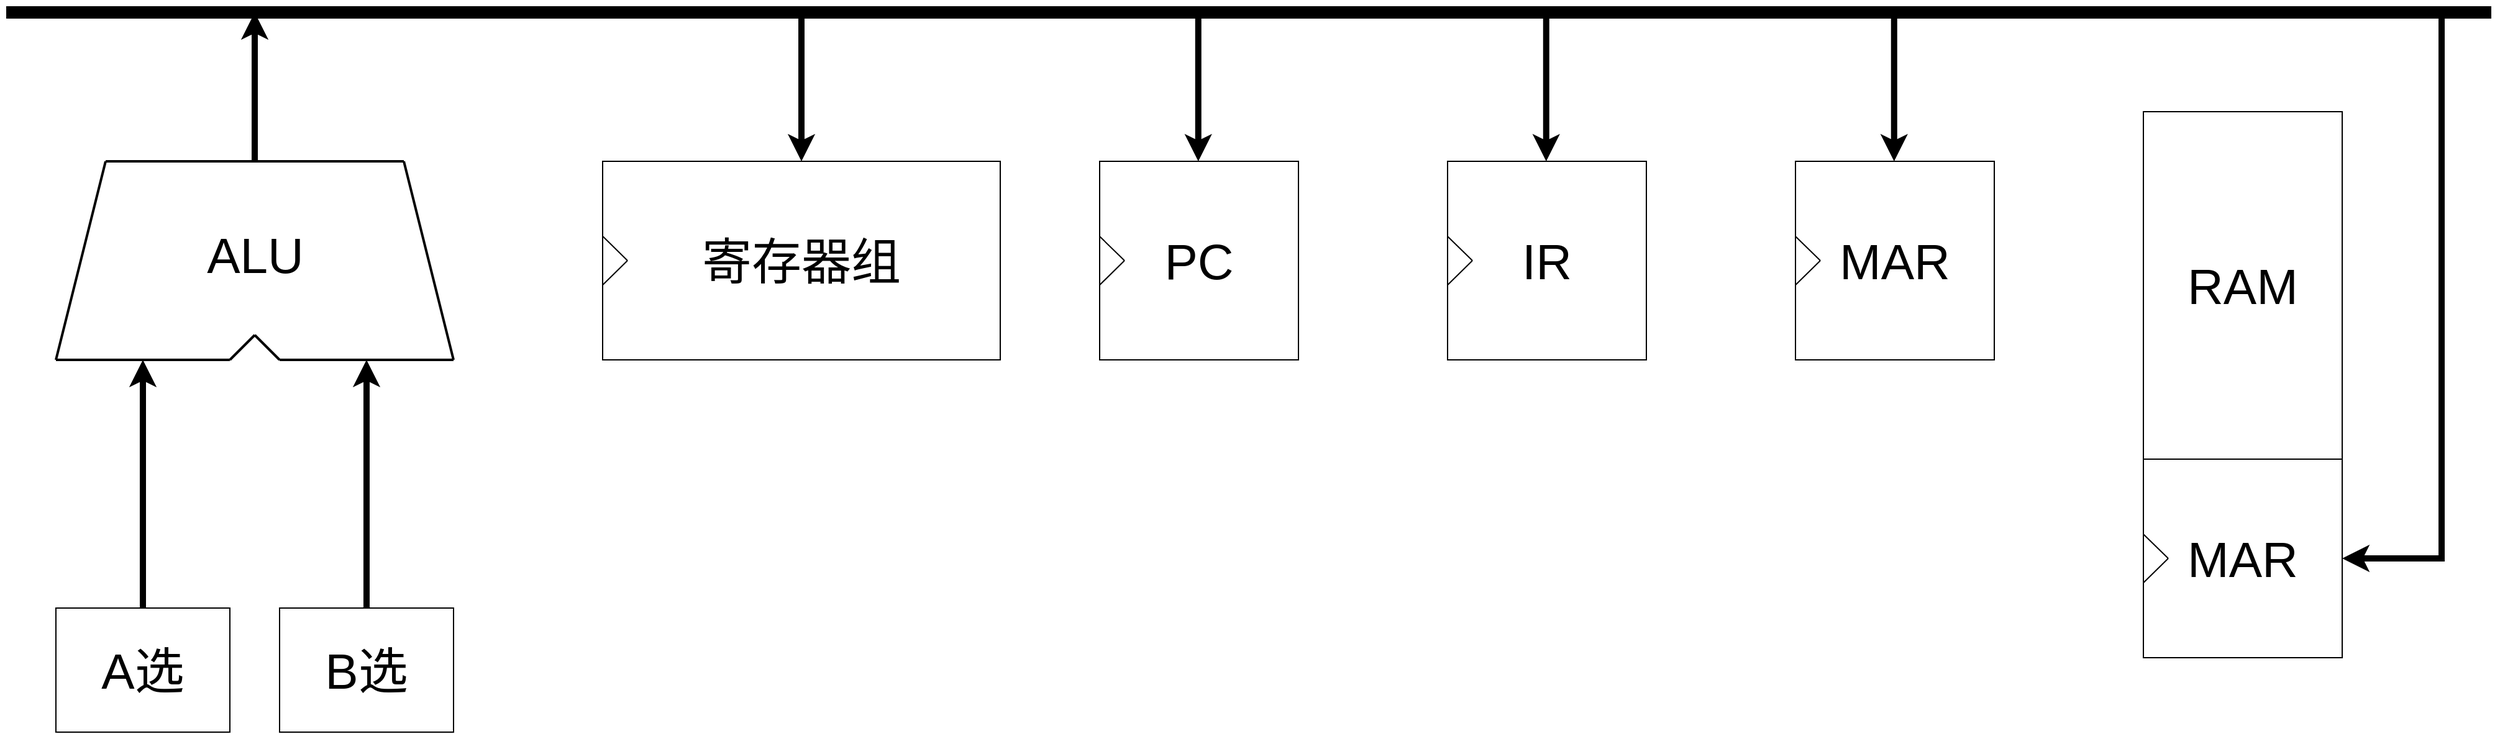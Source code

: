 <mxfile version="24.4.10" type="github">
  <diagram name="第 1 页" id="NPU7hm5LGNGhCcqN77LV">
    <mxGraphModel dx="2206" dy="1125" grid="1" gridSize="10" guides="1" tooltips="1" connect="1" arrows="1" fold="1" page="1" pageScale="1" pageWidth="2336" pageHeight="1654" math="0" shadow="0">
      <root>
        <mxCell id="0" />
        <mxCell id="1" parent="0" />
        <mxCell id="jWbf1facQkrspruIxKf3-2" value="" style="endArrow=none;html=1;rounded=0;jumpSize=10;strokeOpacity=100;arcSize=20;strokeWidth=10;" edge="1" parent="1">
          <mxGeometry width="50" height="50" relative="1" as="geometry">
            <mxPoint x="240" y="240" as="sourcePoint" />
            <mxPoint x="2240" y="240" as="targetPoint" />
          </mxGeometry>
        </mxCell>
        <mxCell id="jWbf1facQkrspruIxKf3-4" value="" style="endArrow=none;html=1;rounded=0;strokeWidth=2;" edge="1" parent="1">
          <mxGeometry width="50" height="50" relative="1" as="geometry">
            <mxPoint x="320" y="360" as="sourcePoint" />
            <mxPoint x="560" y="360" as="targetPoint" />
          </mxGeometry>
        </mxCell>
        <mxCell id="jWbf1facQkrspruIxKf3-5" value="" style="endArrow=none;html=1;rounded=0;strokeWidth=2;" edge="1" parent="1">
          <mxGeometry width="50" height="50" relative="1" as="geometry">
            <mxPoint x="280" y="520" as="sourcePoint" />
            <mxPoint x="320" y="360" as="targetPoint" />
          </mxGeometry>
        </mxCell>
        <mxCell id="jWbf1facQkrspruIxKf3-6" value="" style="endArrow=none;html=1;rounded=0;strokeWidth=2;" edge="1" parent="1">
          <mxGeometry width="50" height="50" relative="1" as="geometry">
            <mxPoint x="600" y="520" as="sourcePoint" />
            <mxPoint x="560" y="360" as="targetPoint" />
          </mxGeometry>
        </mxCell>
        <mxCell id="jWbf1facQkrspruIxKf3-8" value="" style="endArrow=none;html=1;rounded=0;strokeWidth=2;" edge="1" parent="1">
          <mxGeometry width="50" height="50" relative="1" as="geometry">
            <mxPoint x="280" y="520" as="sourcePoint" />
            <mxPoint x="420" y="520" as="targetPoint" />
          </mxGeometry>
        </mxCell>
        <mxCell id="jWbf1facQkrspruIxKf3-9" value="" style="endArrow=none;html=1;rounded=0;strokeWidth=2;" edge="1" parent="1">
          <mxGeometry width="50" height="50" relative="1" as="geometry">
            <mxPoint x="460" y="520" as="sourcePoint" />
            <mxPoint x="600" y="520" as="targetPoint" />
          </mxGeometry>
        </mxCell>
        <mxCell id="jWbf1facQkrspruIxKf3-10" value="" style="endArrow=none;html=1;rounded=0;strokeWidth=2;" edge="1" parent="1">
          <mxGeometry width="50" height="50" relative="1" as="geometry">
            <mxPoint x="420" y="520" as="sourcePoint" />
            <mxPoint x="440" y="500" as="targetPoint" />
          </mxGeometry>
        </mxCell>
        <mxCell id="jWbf1facQkrspruIxKf3-11" value="" style="endArrow=none;html=1;rounded=0;strokeWidth=2;" edge="1" parent="1">
          <mxGeometry width="50" height="50" relative="1" as="geometry">
            <mxPoint x="440" y="500" as="sourcePoint" />
            <mxPoint x="460" y="520" as="targetPoint" />
          </mxGeometry>
        </mxCell>
        <mxCell id="jWbf1facQkrspruIxKf3-12" value="" style="endArrow=classic;html=1;rounded=0;strokeWidth=5;" edge="1" parent="1">
          <mxGeometry width="50" height="50" relative="1" as="geometry">
            <mxPoint x="440" y="360" as="sourcePoint" />
            <mxPoint x="440" y="240" as="targetPoint" />
          </mxGeometry>
        </mxCell>
        <mxCell id="jWbf1facQkrspruIxKf3-17" style="edgeStyle=orthogonalEdgeStyle;rounded=0;orthogonalLoop=1;jettySize=auto;html=1;exitX=0.5;exitY=0;exitDx=0;exitDy=0;strokeWidth=5;" edge="1" parent="1" source="jWbf1facQkrspruIxKf3-14">
          <mxGeometry relative="1" as="geometry">
            <mxPoint x="350" y="520" as="targetPoint" />
          </mxGeometry>
        </mxCell>
        <mxCell id="jWbf1facQkrspruIxKf3-14" value="&lt;font style=&quot;font-size: 40px;&quot;&gt;A选&lt;/font&gt;" style="rounded=0;whiteSpace=wrap;html=1;" vertex="1" parent="1">
          <mxGeometry x="280" y="720" width="140" height="100" as="geometry" />
        </mxCell>
        <mxCell id="jWbf1facQkrspruIxKf3-18" style="edgeStyle=orthogonalEdgeStyle;rounded=0;orthogonalLoop=1;jettySize=auto;html=1;exitX=0.5;exitY=0;exitDx=0;exitDy=0;strokeWidth=5;" edge="1" parent="1" source="jWbf1facQkrspruIxKf3-15">
          <mxGeometry relative="1" as="geometry">
            <mxPoint x="530" y="520" as="targetPoint" />
          </mxGeometry>
        </mxCell>
        <mxCell id="jWbf1facQkrspruIxKf3-15" value="&lt;font style=&quot;font-size: 40px;&quot;&gt;B选&lt;/font&gt;" style="rounded=0;whiteSpace=wrap;html=1;" vertex="1" parent="1">
          <mxGeometry x="460" y="720" width="140" height="100" as="geometry" />
        </mxCell>
        <mxCell id="jWbf1facQkrspruIxKf3-16" value="&lt;font style=&quot;font-size: 40px;&quot;&gt;ALU&lt;/font&gt;" style="text;html=1;align=center;verticalAlign=middle;resizable=0;points=[];autosize=1;strokeColor=none;fillColor=none;" vertex="1" parent="1">
          <mxGeometry x="390" y="405" width="100" height="60" as="geometry" />
        </mxCell>
        <mxCell id="jWbf1facQkrspruIxKf3-19" value="&lt;font style=&quot;font-size: 40px;&quot;&gt;寄存器组&lt;/font&gt;" style="rounded=0;whiteSpace=wrap;html=1;" vertex="1" parent="1">
          <mxGeometry x="720" y="360" width="320" height="160" as="geometry" />
        </mxCell>
        <mxCell id="jWbf1facQkrspruIxKf3-20" value="" style="endArrow=none;html=1;rounded=0;exitX=0.001;exitY=0.379;exitDx=0;exitDy=0;exitPerimeter=0;" edge="1" parent="1" source="jWbf1facQkrspruIxKf3-19">
          <mxGeometry width="50" height="50" relative="1" as="geometry">
            <mxPoint x="910" y="560" as="sourcePoint" />
            <mxPoint x="740" y="440" as="targetPoint" />
          </mxGeometry>
        </mxCell>
        <mxCell id="jWbf1facQkrspruIxKf3-21" value="" style="endArrow=none;html=1;rounded=0;exitX=-0.003;exitY=0.629;exitDx=0;exitDy=0;exitPerimeter=0;" edge="1" parent="1">
          <mxGeometry width="50" height="50" relative="1" as="geometry">
            <mxPoint x="720.04" y="459.64" as="sourcePoint" />
            <mxPoint x="740" y="440" as="targetPoint" />
          </mxGeometry>
        </mxCell>
        <mxCell id="jWbf1facQkrspruIxKf3-22" value="&lt;font style=&quot;font-size: 40px;&quot;&gt;PC&lt;/font&gt;" style="rounded=0;whiteSpace=wrap;html=1;" vertex="1" parent="1">
          <mxGeometry x="1120" y="360" width="160" height="160" as="geometry" />
        </mxCell>
        <mxCell id="jWbf1facQkrspruIxKf3-23" value="" style="endArrow=none;html=1;rounded=0;exitX=0.001;exitY=0.379;exitDx=0;exitDy=0;exitPerimeter=0;" edge="1" parent="1" source="jWbf1facQkrspruIxKf3-22">
          <mxGeometry width="50" height="50" relative="1" as="geometry">
            <mxPoint x="1310" y="560" as="sourcePoint" />
            <mxPoint x="1140" y="440" as="targetPoint" />
          </mxGeometry>
        </mxCell>
        <mxCell id="jWbf1facQkrspruIxKf3-24" value="" style="endArrow=none;html=1;rounded=0;exitX=-0.003;exitY=0.629;exitDx=0;exitDy=0;exitPerimeter=0;" edge="1" parent="1">
          <mxGeometry width="50" height="50" relative="1" as="geometry">
            <mxPoint x="1120.04" y="459.64" as="sourcePoint" />
            <mxPoint x="1140" y="440" as="targetPoint" />
          </mxGeometry>
        </mxCell>
        <mxCell id="jWbf1facQkrspruIxKf3-25" value="&lt;span style=&quot;font-size: 40px;&quot;&gt;IR&lt;/span&gt;" style="rounded=0;whiteSpace=wrap;html=1;" vertex="1" parent="1">
          <mxGeometry x="1400" y="360" width="160" height="160" as="geometry" />
        </mxCell>
        <mxCell id="jWbf1facQkrspruIxKf3-26" value="" style="endArrow=none;html=1;rounded=0;exitX=0.001;exitY=0.379;exitDx=0;exitDy=0;exitPerimeter=0;" edge="1" parent="1" source="jWbf1facQkrspruIxKf3-25">
          <mxGeometry width="50" height="50" relative="1" as="geometry">
            <mxPoint x="1590" y="560" as="sourcePoint" />
            <mxPoint x="1420" y="440" as="targetPoint" />
          </mxGeometry>
        </mxCell>
        <mxCell id="jWbf1facQkrspruIxKf3-27" value="" style="endArrow=none;html=1;rounded=0;exitX=-0.003;exitY=0.629;exitDx=0;exitDy=0;exitPerimeter=0;" edge="1" parent="1">
          <mxGeometry width="50" height="50" relative="1" as="geometry">
            <mxPoint x="1400.04" y="459.64" as="sourcePoint" />
            <mxPoint x="1420" y="440" as="targetPoint" />
          </mxGeometry>
        </mxCell>
        <mxCell id="jWbf1facQkrspruIxKf3-28" value="&lt;span style=&quot;font-size: 40px;&quot;&gt;MAR&lt;/span&gt;" style="rounded=0;whiteSpace=wrap;html=1;" vertex="1" parent="1">
          <mxGeometry x="1680" y="360" width="160" height="160" as="geometry" />
        </mxCell>
        <mxCell id="jWbf1facQkrspruIxKf3-29" value="" style="endArrow=none;html=1;rounded=0;exitX=0.001;exitY=0.379;exitDx=0;exitDy=0;exitPerimeter=0;" edge="1" parent="1" source="jWbf1facQkrspruIxKf3-28">
          <mxGeometry width="50" height="50" relative="1" as="geometry">
            <mxPoint x="1870" y="560" as="sourcePoint" />
            <mxPoint x="1700" y="440" as="targetPoint" />
          </mxGeometry>
        </mxCell>
        <mxCell id="jWbf1facQkrspruIxKf3-30" value="" style="endArrow=none;html=1;rounded=0;exitX=-0.003;exitY=0.629;exitDx=0;exitDy=0;exitPerimeter=0;" edge="1" parent="1">
          <mxGeometry width="50" height="50" relative="1" as="geometry">
            <mxPoint x="1680.04" y="459.64" as="sourcePoint" />
            <mxPoint x="1700" y="440" as="targetPoint" />
          </mxGeometry>
        </mxCell>
        <mxCell id="jWbf1facQkrspruIxKf3-31" value="&lt;span style=&quot;font-size: 40px;&quot;&gt;MAR&lt;/span&gt;" style="rounded=0;whiteSpace=wrap;html=1;" vertex="1" parent="1">
          <mxGeometry x="1960" y="600" width="160" height="160" as="geometry" />
        </mxCell>
        <mxCell id="jWbf1facQkrspruIxKf3-32" value="" style="endArrow=none;html=1;rounded=0;exitX=0.001;exitY=0.379;exitDx=0;exitDy=0;exitPerimeter=0;" edge="1" parent="1" source="jWbf1facQkrspruIxKf3-31">
          <mxGeometry width="50" height="50" relative="1" as="geometry">
            <mxPoint x="2150" y="800" as="sourcePoint" />
            <mxPoint x="1980" y="680" as="targetPoint" />
          </mxGeometry>
        </mxCell>
        <mxCell id="jWbf1facQkrspruIxKf3-33" value="" style="endArrow=none;html=1;rounded=0;exitX=-0.003;exitY=0.629;exitDx=0;exitDy=0;exitPerimeter=0;" edge="1" parent="1">
          <mxGeometry width="50" height="50" relative="1" as="geometry">
            <mxPoint x="1960.04" y="699.64" as="sourcePoint" />
            <mxPoint x="1980" y="680" as="targetPoint" />
          </mxGeometry>
        </mxCell>
        <mxCell id="jWbf1facQkrspruIxKf3-34" value="&lt;font style=&quot;font-size: 40px;&quot;&gt;RAM&lt;/font&gt;" style="rounded=0;whiteSpace=wrap;html=1;" vertex="1" parent="1">
          <mxGeometry x="1960" y="320" width="160" height="280" as="geometry" />
        </mxCell>
        <mxCell id="jWbf1facQkrspruIxKf3-35" value="" style="endArrow=classic;html=1;rounded=0;entryX=0.5;entryY=0;entryDx=0;entryDy=0;strokeWidth=5;" edge="1" parent="1" target="jWbf1facQkrspruIxKf3-19">
          <mxGeometry width="50" height="50" relative="1" as="geometry">
            <mxPoint x="880" y="240" as="sourcePoint" />
            <mxPoint x="1160" y="140" as="targetPoint" />
          </mxGeometry>
        </mxCell>
        <mxCell id="jWbf1facQkrspruIxKf3-36" value="" style="endArrow=classic;html=1;rounded=0;entryX=0.5;entryY=0;entryDx=0;entryDy=0;strokeWidth=5;" edge="1" parent="1">
          <mxGeometry width="50" height="50" relative="1" as="geometry">
            <mxPoint x="1199.38" y="240" as="sourcePoint" />
            <mxPoint x="1199.38" y="360" as="targetPoint" />
          </mxGeometry>
        </mxCell>
        <mxCell id="jWbf1facQkrspruIxKf3-37" value="" style="endArrow=classic;html=1;rounded=0;entryX=0.5;entryY=0;entryDx=0;entryDy=0;strokeWidth=5;" edge="1" parent="1">
          <mxGeometry width="50" height="50" relative="1" as="geometry">
            <mxPoint x="1479.38" y="240" as="sourcePoint" />
            <mxPoint x="1479.38" y="360" as="targetPoint" />
          </mxGeometry>
        </mxCell>
        <mxCell id="jWbf1facQkrspruIxKf3-38" value="" style="endArrow=classic;html=1;rounded=0;entryX=0.5;entryY=0;entryDx=0;entryDy=0;strokeWidth=5;" edge="1" parent="1">
          <mxGeometry width="50" height="50" relative="1" as="geometry">
            <mxPoint x="1759.38" y="240" as="sourcePoint" />
            <mxPoint x="1759.38" y="360" as="targetPoint" />
          </mxGeometry>
        </mxCell>
        <mxCell id="jWbf1facQkrspruIxKf3-39" value="" style="endArrow=classic;html=1;rounded=0;strokeWidth=5;entryX=1;entryY=0.5;entryDx=0;entryDy=0;" edge="1" parent="1" target="jWbf1facQkrspruIxKf3-31">
          <mxGeometry width="50" height="50" relative="1" as="geometry">
            <mxPoint x="2200" y="240" as="sourcePoint" />
            <mxPoint x="2160" y="680" as="targetPoint" />
            <Array as="points">
              <mxPoint x="2200" y="680" />
            </Array>
          </mxGeometry>
        </mxCell>
      </root>
    </mxGraphModel>
  </diagram>
</mxfile>
